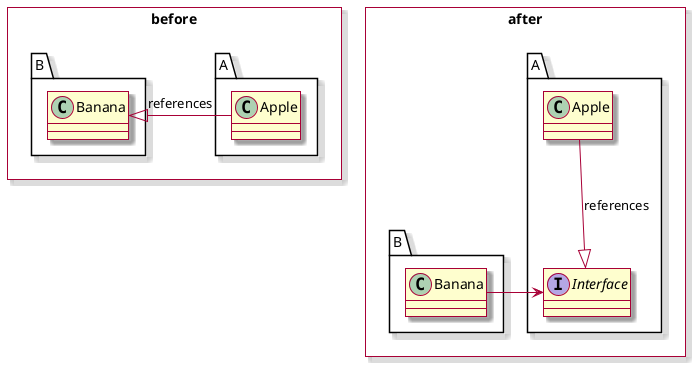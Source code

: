 @startuml
skin rose
rectangle before {
package A {
  class Apple
}
package B {
  class Banana
}
A.Apple -right-|> B.Banana: references
}
rectangle after {
package A {
  class Apple
  interface Interface
}
package B {
  class Banana
}
after.A.Apple -down-|> after.A.Interface: references
after.B.Banana -right-> after.A.Interface
}
@enduml
